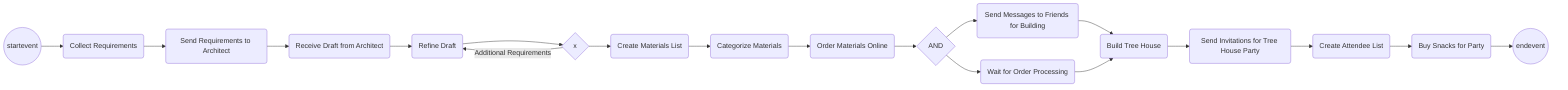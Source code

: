 graph LR
1:startevent:((startevent)) --> 2:task:(Collect Requirements)
2:task: --> 3:task:(Send Requirements to Architect)
3:task: --> 4:task:(Receive Draft from Architect)
4:task: --> 5:task:(Refine Draft)
5:task: --> 6:exclusivegateway:{x}
6:exclusivegateway: --> |Additional Requirements| 5:task: 
6:exclusivegateway: --> 7:task:(Create Materials List)
7:task: --> 8:task:(Categorize Materials)
8:task: --> 9:task:(Order Materials Online)
9:task: --> 10:parallelgateway:{AND}
10:parallelgateway: --> 11:task:(Send Messages to Friends for Building)
10:parallelgateway: --> 12:task:(Wait for Order Processing)
11:task: --> 13:task:(Build Tree House)
12:task: --> 13:task:
13:task: --> 14:task:(Send Invitations for Tree House Party)
14:task: --> 15:task:(Create Attendee List)
15:task: --> 16:task:(Buy Snacks for Party)
16:task: --> 17:endevent:((endevent))